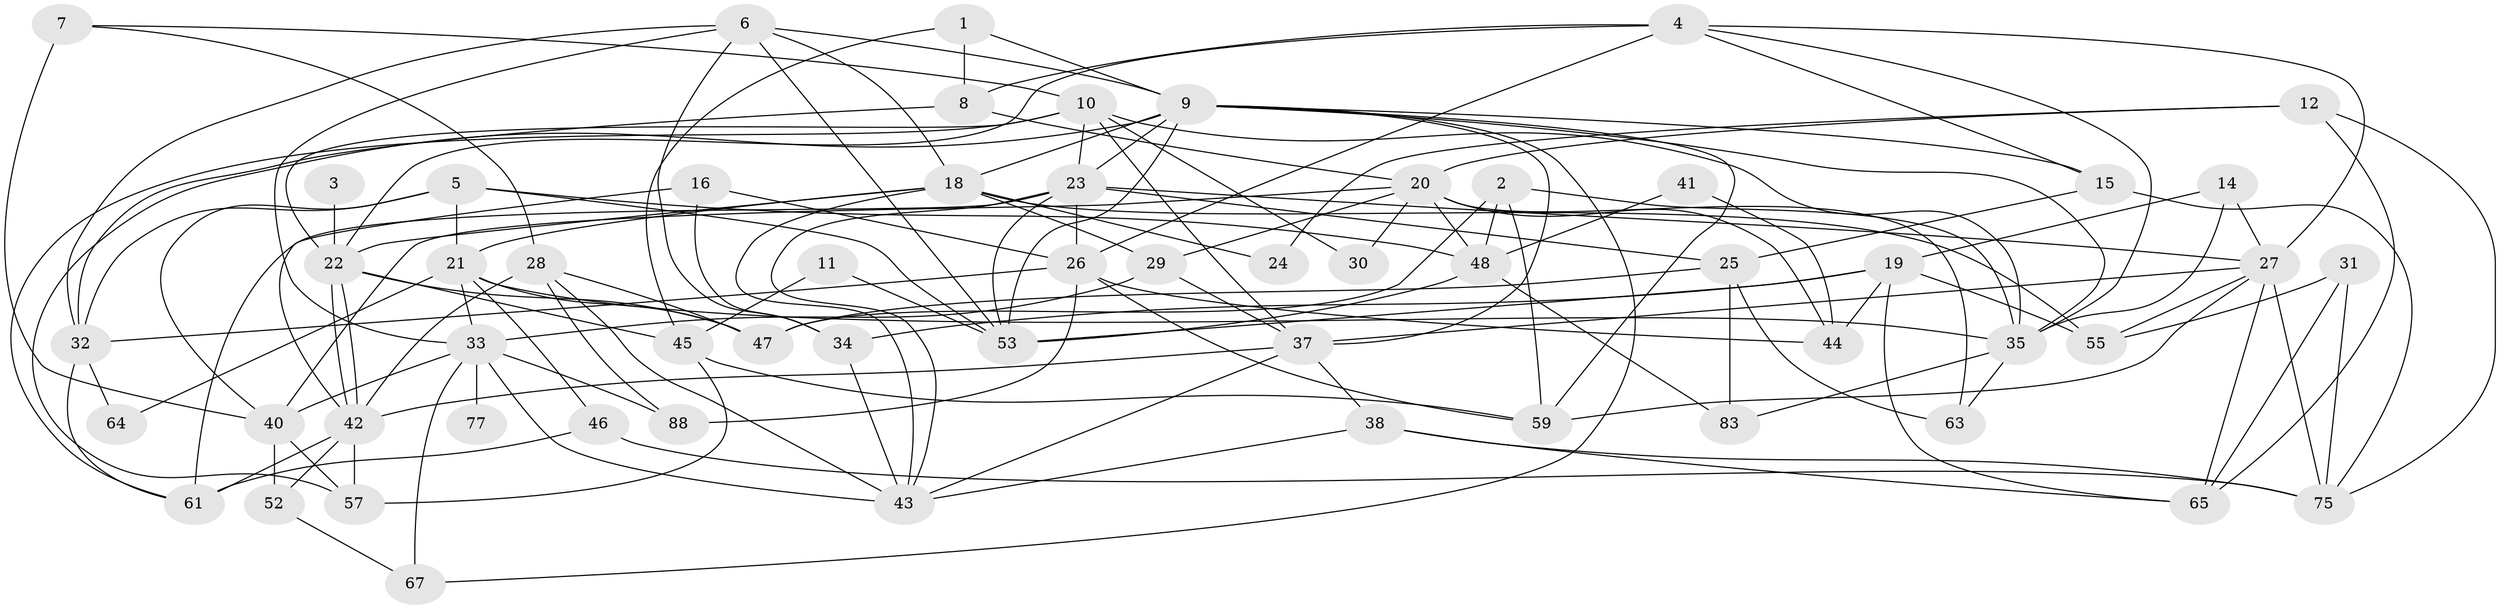 // Generated by graph-tools (version 1.1) at 2025/24/03/03/25 07:24:01]
// undirected, 58 vertices, 142 edges
graph export_dot {
graph [start="1"]
  node [color=gray90,style=filled];
  1;
  2;
  3;
  4 [super="+36"];
  5;
  6 [super="+68"];
  7;
  8;
  9 [super="+17"];
  10 [super="+80"];
  11;
  12 [super="+13"];
  14;
  15;
  16;
  18 [super="+39"];
  19 [super="+76"];
  20 [super="+86"];
  21 [super="+56"];
  22 [super="+70"];
  23 [super="+71"];
  24;
  25 [super="+49"];
  26 [super="+54"];
  27 [super="+69"];
  28 [super="+72"];
  29;
  30;
  31 [super="+58"];
  32 [super="+85"];
  33 [super="+50"];
  34 [super="+51"];
  35 [super="+74"];
  37 [super="+73"];
  38;
  40 [super="+66"];
  41;
  42 [super="+84"];
  43 [super="+89"];
  44;
  45 [super="+78"];
  46;
  47 [super="+60"];
  48 [super="+81"];
  52;
  53 [super="+90"];
  55;
  57;
  59 [super="+62"];
  61 [super="+82"];
  63;
  64;
  65;
  67 [super="+87"];
  75 [super="+79"];
  77;
  83;
  88;
  1 -- 9;
  1 -- 8;
  1 -- 45;
  2 -- 47;
  2 -- 48;
  2 -- 59;
  2 -- 35;
  3 -- 22 [weight=2];
  4 -- 27;
  4 -- 8;
  4 -- 26;
  4 -- 15;
  4 -- 22;
  4 -- 35;
  5 -- 48;
  5 -- 21;
  5 -- 32;
  5 -- 40;
  5 -- 53;
  6 -- 32;
  6 -- 33;
  6 -- 34;
  6 -- 53;
  6 -- 18;
  6 -- 9;
  7 -- 40;
  7 -- 28;
  7 -- 10;
  8 -- 32;
  8 -- 20;
  9 -- 15;
  9 -- 23;
  9 -- 37 [weight=2];
  9 -- 53;
  9 -- 18;
  9 -- 67;
  9 -- 59;
  9 -- 57;
  9 -- 35;
  10 -- 23;
  10 -- 35;
  10 -- 30;
  10 -- 37;
  10 -- 22;
  10 -- 61;
  11 -- 53;
  11 -- 45;
  12 -- 75;
  12 -- 24;
  12 -- 65;
  12 -- 20;
  14 -- 27;
  14 -- 19;
  14 -- 35;
  15 -- 25;
  15 -- 75;
  16 -- 42;
  16 -- 26;
  16 -- 34;
  18 -- 22;
  18 -- 24;
  18 -- 29;
  18 -- 21;
  18 -- 55;
  18 -- 43;
  19 -- 55;
  19 -- 65;
  19 -- 44;
  19 -- 53;
  19 -- 34;
  20 -- 29;
  20 -- 30;
  20 -- 44;
  20 -- 63;
  20 -- 48;
  20 -- 40;
  21 -- 35;
  21 -- 64;
  21 -- 33;
  21 -- 46;
  21 -- 47;
  22 -- 42;
  22 -- 42;
  22 -- 45;
  22 -- 47;
  23 -- 27;
  23 -- 53;
  23 -- 25;
  23 -- 43;
  23 -- 26;
  23 -- 61;
  25 -- 47;
  25 -- 83;
  25 -- 63;
  26 -- 59;
  26 -- 88;
  26 -- 44;
  26 -- 32;
  27 -- 55;
  27 -- 65;
  27 -- 37;
  27 -- 59;
  27 -- 75;
  28 -- 88;
  28 -- 42;
  28 -- 43;
  28 -- 47;
  29 -- 37;
  29 -- 33;
  31 -- 55;
  31 -- 65;
  31 -- 75;
  32 -- 64;
  32 -- 61;
  33 -- 40;
  33 -- 77 [weight=2];
  33 -- 43;
  33 -- 67;
  33 -- 88;
  34 -- 43;
  35 -- 63;
  35 -- 83;
  37 -- 38;
  37 -- 43;
  37 -- 42;
  38 -- 65;
  38 -- 43;
  38 -- 75;
  40 -- 52;
  40 -- 57;
  41 -- 44;
  41 -- 48;
  42 -- 52;
  42 -- 57;
  42 -- 61 [weight=2];
  45 -- 57;
  45 -- 59;
  46 -- 61;
  46 -- 75;
  48 -- 83;
  48 -- 53;
  52 -- 67;
}
